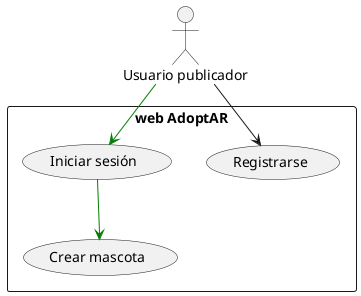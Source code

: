 @startuml caso de uso 1

'caso de uso 1 
'Usuario publicador (registrado y autenticado):

actor "Usuario publicador" as Publicador

rectangle "web AdoptAR" {
    
    (Registrarse) as Registrarse
    (Iniciar sesión) as IniciarSesion
    (Crear mascota) as CrearMascota
}

Publicador --> Registrarse
Publicador -[#green]-> IniciarSesion
IniciarSesion -[#green]-> CrearMascota

@enduml
